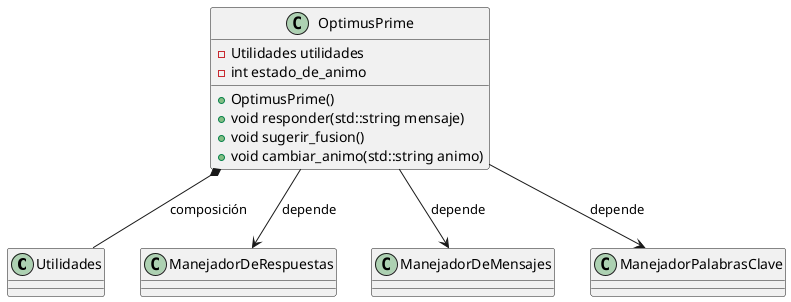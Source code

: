 @startuml
'https://plantuml.com/class-diagram
class Utilidades
class ManejadorDeRespuestas
class ManejadorDeMensajes
class ManejadorPalabrasClave

class OptimusPrime {
    - Utilidades utilidades
    - int estado_de_animo

    + OptimusPrime()
    + void responder(std::string mensaje)
    + void sugerir_fusion()
    + void cambiar_animo(std::string animo)
}

' Relaciones
OptimusPrime *-- Utilidades : "composición"
OptimusPrime --> ManejadorDeMensajes : "depende"
OptimusPrime --> ManejadorPalabrasClave : "depende"
OptimusPrime --> ManejadorDeRespuestas : "depende"
' depende porque no son atributos de optimus si no que los uso en su implementación
@enduml
